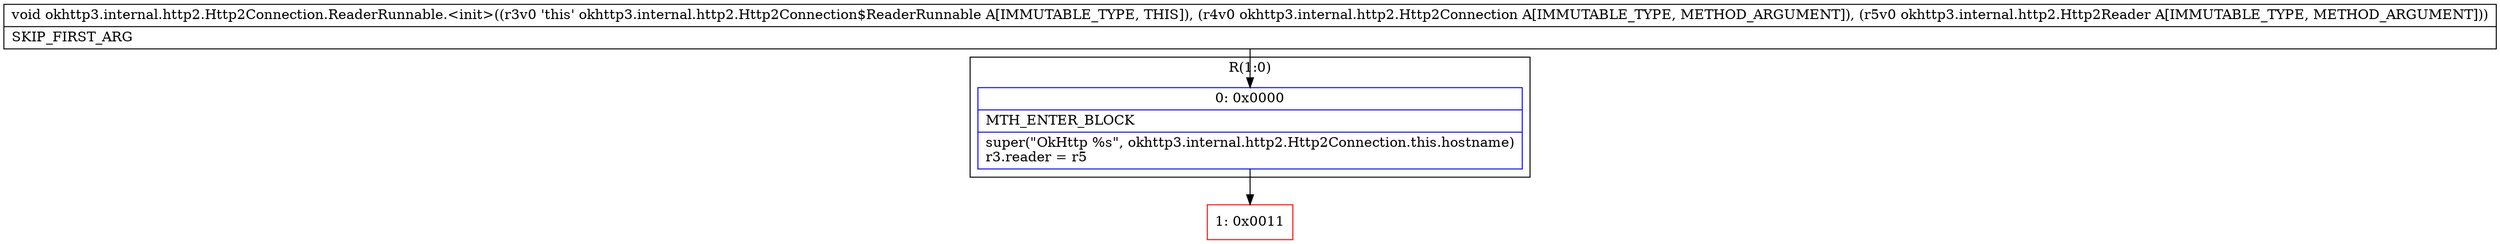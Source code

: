 digraph "CFG forokhttp3.internal.http2.Http2Connection.ReaderRunnable.\<init\>(Lokhttp3\/internal\/http2\/Http2Connection;Lokhttp3\/internal\/http2\/Http2Reader;)V" {
subgraph cluster_Region_2131650910 {
label = "R(1:0)";
node [shape=record,color=blue];
Node_0 [shape=record,label="{0\:\ 0x0000|MTH_ENTER_BLOCK\l|super(\"OkHttp %s\", okhttp3.internal.http2.Http2Connection.this.hostname)\lr3.reader = r5\l}"];
}
Node_1 [shape=record,color=red,label="{1\:\ 0x0011}"];
MethodNode[shape=record,label="{void okhttp3.internal.http2.Http2Connection.ReaderRunnable.\<init\>((r3v0 'this' okhttp3.internal.http2.Http2Connection$ReaderRunnable A[IMMUTABLE_TYPE, THIS]), (r4v0 okhttp3.internal.http2.Http2Connection A[IMMUTABLE_TYPE, METHOD_ARGUMENT]), (r5v0 okhttp3.internal.http2.Http2Reader A[IMMUTABLE_TYPE, METHOD_ARGUMENT]))  | SKIP_FIRST_ARG\l}"];
MethodNode -> Node_0;
Node_0 -> Node_1;
}

